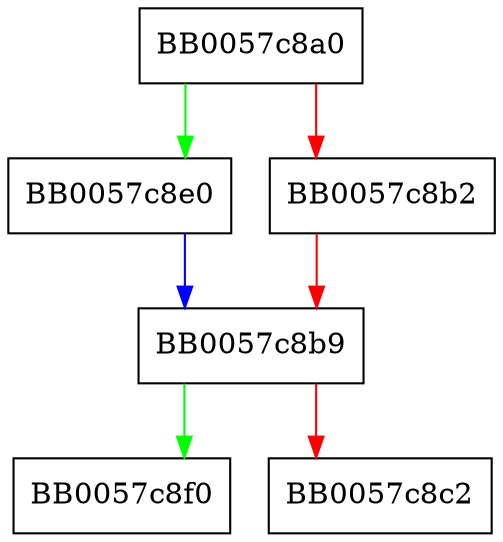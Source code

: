 digraph DH_security_bits {
  node [shape="box"];
  graph [splines=ortho];
  BB0057c8a0 -> BB0057c8e0 [color="green"];
  BB0057c8a0 -> BB0057c8b2 [color="red"];
  BB0057c8b2 -> BB0057c8b9 [color="red"];
  BB0057c8b9 -> BB0057c8f0 [color="green"];
  BB0057c8b9 -> BB0057c8c2 [color="red"];
  BB0057c8e0 -> BB0057c8b9 [color="blue"];
}